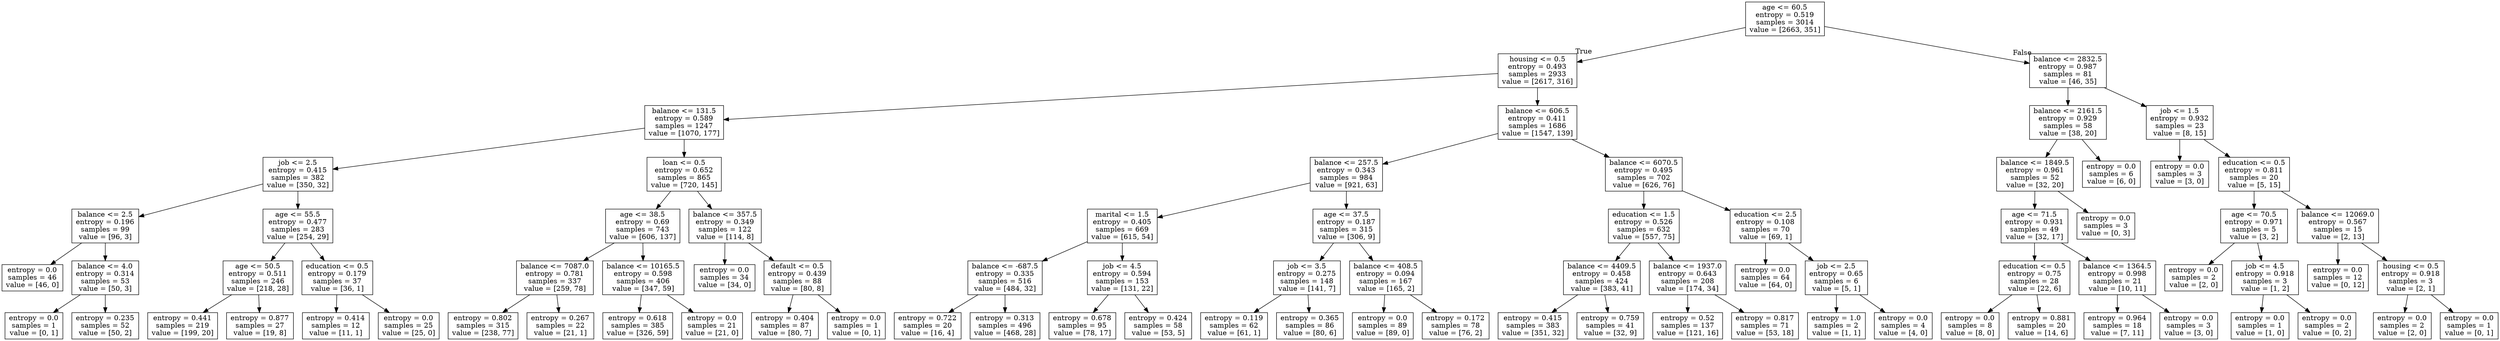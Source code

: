digraph Tree {
node [shape=box] ;
0 [label="age <= 60.5\nentropy = 0.519\nsamples = 3014\nvalue = [2663, 351]"] ;
1 [label="housing <= 0.5\nentropy = 0.493\nsamples = 2933\nvalue = [2617, 316]"] ;
0 -> 1 [labeldistance=2.5, labelangle=45, headlabel="True"] ;
2 [label="balance <= 131.5\nentropy = 0.589\nsamples = 1247\nvalue = [1070, 177]"] ;
1 -> 2 ;
3 [label="job <= 2.5\nentropy = 0.415\nsamples = 382\nvalue = [350, 32]"] ;
2 -> 3 ;
4 [label="balance <= 2.5\nentropy = 0.196\nsamples = 99\nvalue = [96, 3]"] ;
3 -> 4 ;
5 [label="entropy = 0.0\nsamples = 46\nvalue = [46, 0]"] ;
4 -> 5 ;
6 [label="balance <= 4.0\nentropy = 0.314\nsamples = 53\nvalue = [50, 3]"] ;
4 -> 6 ;
7 [label="entropy = 0.0\nsamples = 1\nvalue = [0, 1]"] ;
6 -> 7 ;
8 [label="entropy = 0.235\nsamples = 52\nvalue = [50, 2]"] ;
6 -> 8 ;
9 [label="age <= 55.5\nentropy = 0.477\nsamples = 283\nvalue = [254, 29]"] ;
3 -> 9 ;
10 [label="age <= 50.5\nentropy = 0.511\nsamples = 246\nvalue = [218, 28]"] ;
9 -> 10 ;
11 [label="entropy = 0.441\nsamples = 219\nvalue = [199, 20]"] ;
10 -> 11 ;
12 [label="entropy = 0.877\nsamples = 27\nvalue = [19, 8]"] ;
10 -> 12 ;
13 [label="education <= 0.5\nentropy = 0.179\nsamples = 37\nvalue = [36, 1]"] ;
9 -> 13 ;
14 [label="entropy = 0.414\nsamples = 12\nvalue = [11, 1]"] ;
13 -> 14 ;
15 [label="entropy = 0.0\nsamples = 25\nvalue = [25, 0]"] ;
13 -> 15 ;
16 [label="loan <= 0.5\nentropy = 0.652\nsamples = 865\nvalue = [720, 145]"] ;
2 -> 16 ;
17 [label="age <= 38.5\nentropy = 0.69\nsamples = 743\nvalue = [606, 137]"] ;
16 -> 17 ;
18 [label="balance <= 7087.0\nentropy = 0.781\nsamples = 337\nvalue = [259, 78]"] ;
17 -> 18 ;
19 [label="entropy = 0.802\nsamples = 315\nvalue = [238, 77]"] ;
18 -> 19 ;
20 [label="entropy = 0.267\nsamples = 22\nvalue = [21, 1]"] ;
18 -> 20 ;
21 [label="balance <= 10165.5\nentropy = 0.598\nsamples = 406\nvalue = [347, 59]"] ;
17 -> 21 ;
22 [label="entropy = 0.618\nsamples = 385\nvalue = [326, 59]"] ;
21 -> 22 ;
23 [label="entropy = 0.0\nsamples = 21\nvalue = [21, 0]"] ;
21 -> 23 ;
24 [label="balance <= 357.5\nentropy = 0.349\nsamples = 122\nvalue = [114, 8]"] ;
16 -> 24 ;
25 [label="entropy = 0.0\nsamples = 34\nvalue = [34, 0]"] ;
24 -> 25 ;
26 [label="default <= 0.5\nentropy = 0.439\nsamples = 88\nvalue = [80, 8]"] ;
24 -> 26 ;
27 [label="entropy = 0.404\nsamples = 87\nvalue = [80, 7]"] ;
26 -> 27 ;
28 [label="entropy = 0.0\nsamples = 1\nvalue = [0, 1]"] ;
26 -> 28 ;
29 [label="balance <= 606.5\nentropy = 0.411\nsamples = 1686\nvalue = [1547, 139]"] ;
1 -> 29 ;
30 [label="balance <= 257.5\nentropy = 0.343\nsamples = 984\nvalue = [921, 63]"] ;
29 -> 30 ;
31 [label="marital <= 1.5\nentropy = 0.405\nsamples = 669\nvalue = [615, 54]"] ;
30 -> 31 ;
32 [label="balance <= -687.5\nentropy = 0.335\nsamples = 516\nvalue = [484, 32]"] ;
31 -> 32 ;
33 [label="entropy = 0.722\nsamples = 20\nvalue = [16, 4]"] ;
32 -> 33 ;
34 [label="entropy = 0.313\nsamples = 496\nvalue = [468, 28]"] ;
32 -> 34 ;
35 [label="job <= 4.5\nentropy = 0.594\nsamples = 153\nvalue = [131, 22]"] ;
31 -> 35 ;
36 [label="entropy = 0.678\nsamples = 95\nvalue = [78, 17]"] ;
35 -> 36 ;
37 [label="entropy = 0.424\nsamples = 58\nvalue = [53, 5]"] ;
35 -> 37 ;
38 [label="age <= 37.5\nentropy = 0.187\nsamples = 315\nvalue = [306, 9]"] ;
30 -> 38 ;
39 [label="job <= 3.5\nentropy = 0.275\nsamples = 148\nvalue = [141, 7]"] ;
38 -> 39 ;
40 [label="entropy = 0.119\nsamples = 62\nvalue = [61, 1]"] ;
39 -> 40 ;
41 [label="entropy = 0.365\nsamples = 86\nvalue = [80, 6]"] ;
39 -> 41 ;
42 [label="balance <= 408.5\nentropy = 0.094\nsamples = 167\nvalue = [165, 2]"] ;
38 -> 42 ;
43 [label="entropy = 0.0\nsamples = 89\nvalue = [89, 0]"] ;
42 -> 43 ;
44 [label="entropy = 0.172\nsamples = 78\nvalue = [76, 2]"] ;
42 -> 44 ;
45 [label="balance <= 6070.5\nentropy = 0.495\nsamples = 702\nvalue = [626, 76]"] ;
29 -> 45 ;
46 [label="education <= 1.5\nentropy = 0.526\nsamples = 632\nvalue = [557, 75]"] ;
45 -> 46 ;
47 [label="balance <= 4409.5\nentropy = 0.458\nsamples = 424\nvalue = [383, 41]"] ;
46 -> 47 ;
48 [label="entropy = 0.415\nsamples = 383\nvalue = [351, 32]"] ;
47 -> 48 ;
49 [label="entropy = 0.759\nsamples = 41\nvalue = [32, 9]"] ;
47 -> 49 ;
50 [label="balance <= 1937.0\nentropy = 0.643\nsamples = 208\nvalue = [174, 34]"] ;
46 -> 50 ;
51 [label="entropy = 0.52\nsamples = 137\nvalue = [121, 16]"] ;
50 -> 51 ;
52 [label="entropy = 0.817\nsamples = 71\nvalue = [53, 18]"] ;
50 -> 52 ;
53 [label="education <= 2.5\nentropy = 0.108\nsamples = 70\nvalue = [69, 1]"] ;
45 -> 53 ;
54 [label="entropy = 0.0\nsamples = 64\nvalue = [64, 0]"] ;
53 -> 54 ;
55 [label="job <= 2.5\nentropy = 0.65\nsamples = 6\nvalue = [5, 1]"] ;
53 -> 55 ;
56 [label="entropy = 1.0\nsamples = 2\nvalue = [1, 1]"] ;
55 -> 56 ;
57 [label="entropy = 0.0\nsamples = 4\nvalue = [4, 0]"] ;
55 -> 57 ;
58 [label="balance <= 2832.5\nentropy = 0.987\nsamples = 81\nvalue = [46, 35]"] ;
0 -> 58 [labeldistance=2.5, labelangle=-45, headlabel="False"] ;
59 [label="balance <= 2161.5\nentropy = 0.929\nsamples = 58\nvalue = [38, 20]"] ;
58 -> 59 ;
60 [label="balance <= 1849.5\nentropy = 0.961\nsamples = 52\nvalue = [32, 20]"] ;
59 -> 60 ;
61 [label="age <= 71.5\nentropy = 0.931\nsamples = 49\nvalue = [32, 17]"] ;
60 -> 61 ;
62 [label="education <= 0.5\nentropy = 0.75\nsamples = 28\nvalue = [22, 6]"] ;
61 -> 62 ;
63 [label="entropy = 0.0\nsamples = 8\nvalue = [8, 0]"] ;
62 -> 63 ;
64 [label="entropy = 0.881\nsamples = 20\nvalue = [14, 6]"] ;
62 -> 64 ;
65 [label="balance <= 1364.5\nentropy = 0.998\nsamples = 21\nvalue = [10, 11]"] ;
61 -> 65 ;
66 [label="entropy = 0.964\nsamples = 18\nvalue = [7, 11]"] ;
65 -> 66 ;
67 [label="entropy = 0.0\nsamples = 3\nvalue = [3, 0]"] ;
65 -> 67 ;
68 [label="entropy = 0.0\nsamples = 3\nvalue = [0, 3]"] ;
60 -> 68 ;
69 [label="entropy = 0.0\nsamples = 6\nvalue = [6, 0]"] ;
59 -> 69 ;
70 [label="job <= 1.5\nentropy = 0.932\nsamples = 23\nvalue = [8, 15]"] ;
58 -> 70 ;
71 [label="entropy = 0.0\nsamples = 3\nvalue = [3, 0]"] ;
70 -> 71 ;
72 [label="education <= 0.5\nentropy = 0.811\nsamples = 20\nvalue = [5, 15]"] ;
70 -> 72 ;
73 [label="age <= 70.5\nentropy = 0.971\nsamples = 5\nvalue = [3, 2]"] ;
72 -> 73 ;
74 [label="entropy = 0.0\nsamples = 2\nvalue = [2, 0]"] ;
73 -> 74 ;
75 [label="job <= 4.5\nentropy = 0.918\nsamples = 3\nvalue = [1, 2]"] ;
73 -> 75 ;
76 [label="entropy = 0.0\nsamples = 1\nvalue = [1, 0]"] ;
75 -> 76 ;
77 [label="entropy = 0.0\nsamples = 2\nvalue = [0, 2]"] ;
75 -> 77 ;
78 [label="balance <= 12069.0\nentropy = 0.567\nsamples = 15\nvalue = [2, 13]"] ;
72 -> 78 ;
79 [label="entropy = 0.0\nsamples = 12\nvalue = [0, 12]"] ;
78 -> 79 ;
80 [label="housing <= 0.5\nentropy = 0.918\nsamples = 3\nvalue = [2, 1]"] ;
78 -> 80 ;
81 [label="entropy = 0.0\nsamples = 2\nvalue = [2, 0]"] ;
80 -> 81 ;
82 [label="entropy = 0.0\nsamples = 1\nvalue = [0, 1]"] ;
80 -> 82 ;
}
